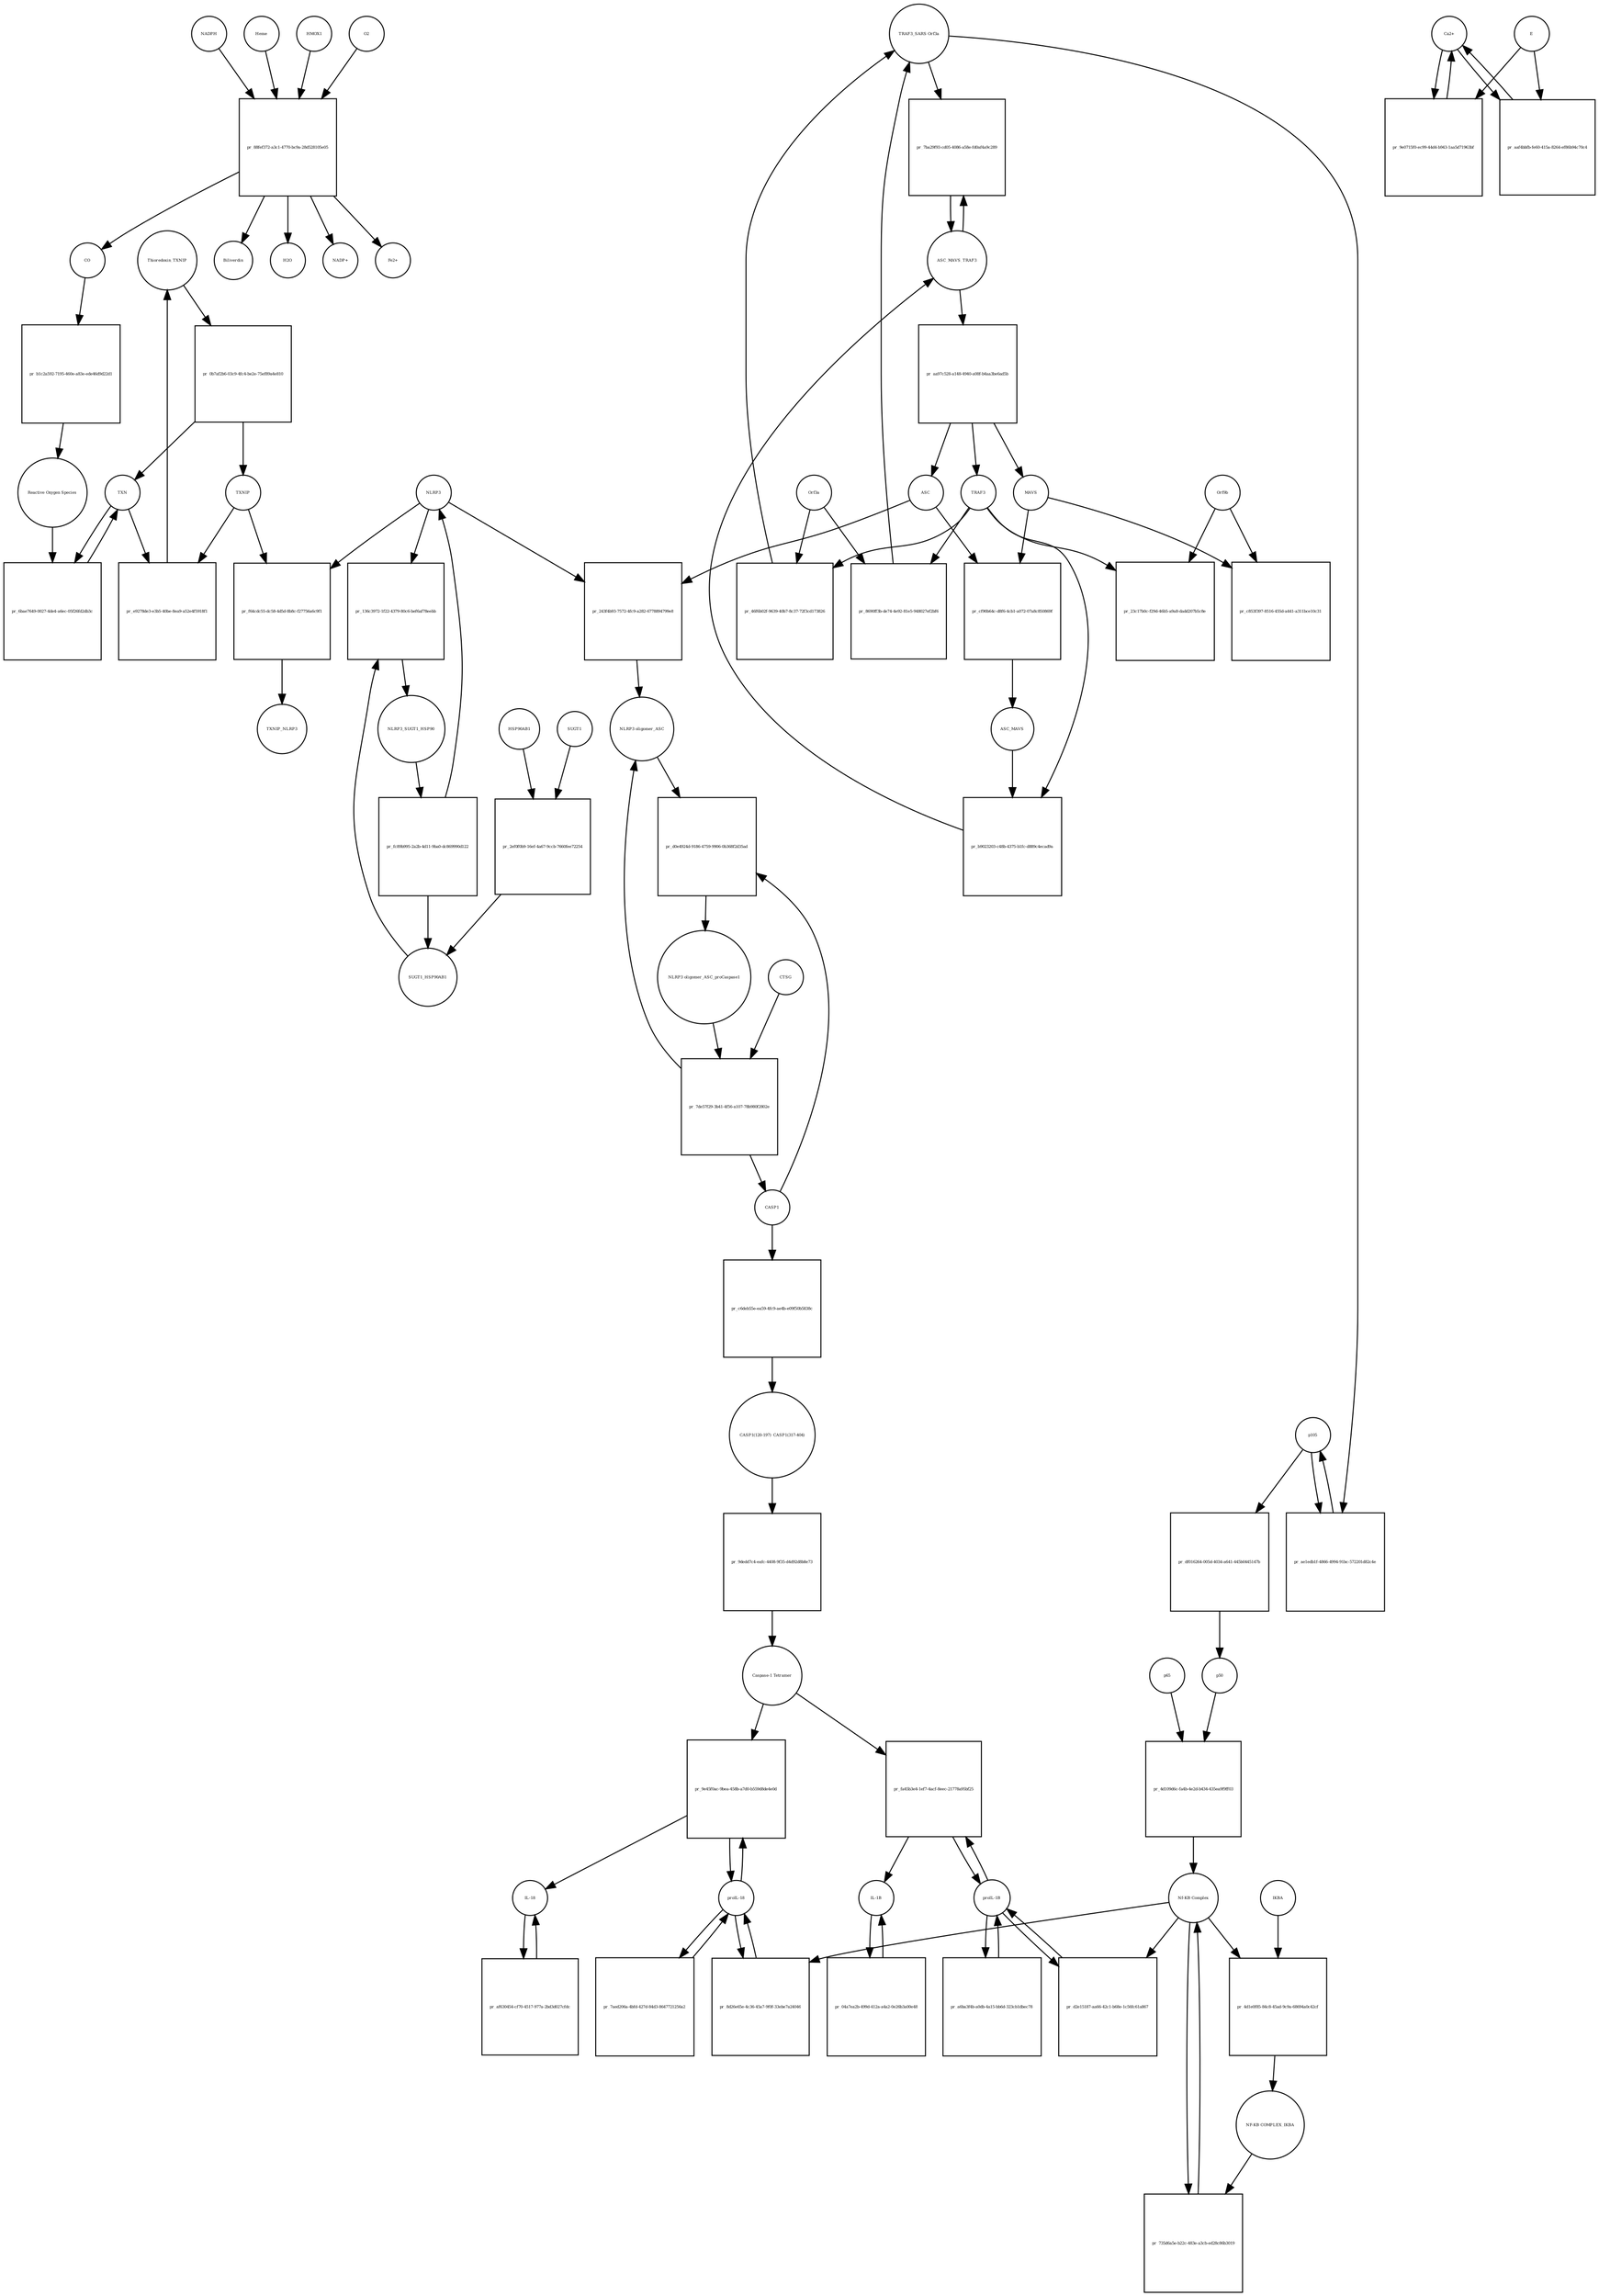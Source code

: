 strict digraph  {
Thioredoxin_TXNIP [annotation="urn_miriam_uniprot_P10599|urn_miriam_uniprot_Q9H3M7", bipartite=0, cls=complex, fontsize=4, label=Thioredoxin_TXNIP, shape=circle];
"pr_0b7af2b6-03c9-4fc4-be2e-75ef89a4e810" [annotation="", bipartite=1, cls=process, fontsize=4, label="pr_0b7af2b6-03c9-4fc4-be2e-75ef89a4e810", shape=square];
TXNIP [annotation=urn_miriam_uniprot_Q9H3M7, bipartite=0, cls=macromolecule, fontsize=4, label=TXNIP, shape=circle];
TXN [annotation=urn_miriam_uniprot_P10599, bipartite=0, cls=macromolecule, fontsize=4, label=TXN, shape=circle];
"pr_6bae7649-0027-4de4-a6ec-05f26fd2db3c" [annotation="", bipartite=1, cls=process, fontsize=4, label="pr_6bae7649-0027-4de4-a6ec-05f26fd2db3c", shape=square];
"Reactive Oxygen Species" [annotation="urn_miriam_obo.chebi_CHEBI%3A26523", bipartite=0, cls="simple chemical", fontsize=4, label="Reactive Oxygen Species", shape=circle];
"pr_e9278de3-e3b5-40be-8ea9-a52e4f5918f1" [annotation="", bipartite=1, cls=process, fontsize=4, label="pr_e9278de3-e3b5-40be-8ea9-a52e4f5918f1", shape=square];
HSP90AB1 [annotation=urn_miriam_uniprot_P08238, bipartite=0, cls=macromolecule, fontsize=4, label=HSP90AB1, shape=circle];
"pr_2ef0f0b9-16ef-4a67-9ccb-7660fee72254" [annotation="", bipartite=1, cls=process, fontsize=4, label="pr_2ef0f0b9-16ef-4a67-9ccb-7660fee72254", shape=square];
SUGT1 [annotation=urn_miriam_uniprot_Q9Y2Z0, bipartite=0, cls=macromolecule, fontsize=4, label=SUGT1, shape=circle];
SUGT1_HSP90AB1 [annotation="urn_miriam_uniprot_P08238|urn_miriam_uniprot_Q9Y2Z0", bipartite=0, cls=complex, fontsize=4, label=SUGT1_HSP90AB1, shape=circle];
NLRP3 [annotation=urn_miriam_uniprot_Q96P20, bipartite=0, cls=macromolecule, fontsize=4, label=NLRP3, shape=circle];
"pr_f64cdc55-dc58-4d5d-8b8c-f27756a6c9f1" [annotation="", bipartite=1, cls=process, fontsize=4, label="pr_f64cdc55-dc58-4d5d-8b8c-f27756a6c9f1", shape=square];
TXNIP_NLRP3 [annotation="urn_miriam_uniprot_Q9H3M7|urn_miriam_uniprot_Q96P20", bipartite=0, cls=complex, fontsize=4, label=TXNIP_NLRP3, shape=circle];
"NLRP3 oligomer_ASC_proCaspase1" [annotation="urn_miriam_uniprot_P29466|urn_miriam_uniprot_Q9ULZ3|urn_miriam_uniprot_Q96P20", bipartite=0, cls=complex, fontsize=4, label="NLRP3 oligomer_ASC_proCaspase1", shape=circle];
"pr_7de57f29-3b41-4f56-a107-78b980f2802e" [annotation="", bipartite=1, cls=process, fontsize=4, label="pr_7de57f29-3b41-4f56-a107-78b980f2802e", shape=square];
CASP1 [annotation=urn_miriam_uniprot_P29466, bipartite=0, cls=macromolecule, fontsize=4, label=CASP1, shape=circle];
CTSG [annotation=urn_miriam_uniprot_P08311, bipartite=0, cls=macromolecule, fontsize=4, label=CTSG, shape=circle];
"NLRP3 oligomer_ASC" [annotation="urn_miriam_uniprot_Q9ULZ3|urn_miriam_uniprot_Q96P20", bipartite=0, cls=complex, fontsize=4, label="NLRP3 oligomer_ASC", shape=circle];
"pr_c6deb55e-ea59-4fc9-ae4b-e09f50b5838c" [annotation="", bipartite=1, cls=process, fontsize=4, label="pr_c6deb55e-ea59-4fc9-ae4b-e09f50b5838c", shape=square];
"CASP1(120-197)_CASP1(317-404)" [annotation=urn_miriam_uniprot_P29466, bipartite=0, cls=complex, fontsize=4, label="CASP1(120-197)_CASP1(317-404)", shape=circle];
"pr_9dedd7c4-eafc-4408-9f35-d4d92d8b8e73" [annotation="", bipartite=1, cls=process, fontsize=4, label="pr_9dedd7c4-eafc-4408-9f35-d4d92d8b8e73", shape=square];
"Caspase-1 Tetramer" [annotation=urn_miriam_uniprot_P29466, bipartite=0, cls="complex multimer", fontsize=4, label="Caspase-1 Tetramer", shape=circle];
"proIL-1B" [annotation=urn_miriam_uniprot_P01584, bipartite=0, cls=macromolecule, fontsize=4, label="proIL-1B", shape=circle];
"pr_fa45b3e4-1ef7-4acf-8eec-21778a95bf25" [annotation="", bipartite=1, cls=process, fontsize=4, label="pr_fa45b3e4-1ef7-4acf-8eec-21778a95bf25", shape=square];
"IL-1B" [annotation=urn_miriam_uniprot_P01584, bipartite=0, cls=macromolecule, fontsize=4, label="IL-1B", shape=circle];
"pr_04a7ea2b-499d-412a-a4a2-0e26b3a00e48" [annotation="", bipartite=1, cls="omitted process", fontsize=4, label="pr_04a7ea2b-499d-412a-a4a2-0e26b3a00e48", shape=square];
"proIL-18" [annotation=urn_miriam_uniprot_Q14116, bipartite=0, cls=macromolecule, fontsize=4, label="proIL-18", shape=circle];
"pr_9e45f0ac-9bea-458b-a7d0-b559d8de4e0d" [annotation="", bipartite=1, cls=process, fontsize=4, label="pr_9e45f0ac-9bea-458b-a7d0-b559d8de4e0d", shape=square];
"IL-18" [annotation=urn_miriam_uniprot_Q14116, bipartite=0, cls=macromolecule, fontsize=4, label="IL-18", shape=circle];
"pr_af630454-cf70-4517-977a-2bd3d027cfdc" [annotation="", bipartite=1, cls="omitted process", fontsize=4, label="pr_af630454-cf70-4517-977a-2bd3d027cfdc", shape=square];
"pr_d0e4924d-9186-4759-9906-0b368f2d35ad" [annotation="", bipartite=1, cls=process, fontsize=4, label="pr_d0e4924d-9186-4759-9906-0b368f2d35ad", shape=square];
"pr_d2e15187-aa66-42c1-b68e-1c56fc61a867" [annotation="", bipartite=1, cls=process, fontsize=4, label="pr_d2e15187-aa66-42c1-b68e-1c56fc61a867", shape=square];
"Nf-KB Complex" [annotation="urn_miriam_uniprot_P19838|urn_miriam_uniprot_Q00653", bipartite=0, cls=complex, fontsize=4, label="Nf-KB Complex", shape=circle];
"pr_8d26e65e-4c36-45a7-9f0f-33ebe7a24046" [annotation="", bipartite=1, cls=process, fontsize=4, label="pr_8d26e65e-4c36-45a7-9f0f-33ebe7a24046", shape=square];
p50 [annotation=urn_miriam_uniprot_P19838, bipartite=0, cls=macromolecule, fontsize=4, label=p50, shape=circle];
"pr_4d109d6c-fa4b-4e2d-b434-435ea9f9ff03" [annotation="", bipartite=1, cls=process, fontsize=4, label="pr_4d109d6c-fa4b-4e2d-b434-435ea9f9ff03", shape=square];
p65 [annotation=urn_miriam_uniprot_Q00653, bipartite=0, cls=macromolecule, fontsize=4, label=p65, shape=circle];
Orf3a [annotation="urn_miriam_uniprot_P59632|urn_miriam_taxonomy_694009", bipartite=0, cls=macromolecule, fontsize=4, label=Orf3a, shape=circle];
"pr_8690ff3b-de74-4e92-81e5-948027ef2bf6" [annotation="", bipartite=1, cls=process, fontsize=4, label="pr_8690ff3b-de74-4e92-81e5-948027ef2bf6", shape=square];
TRAF3 [annotation=urn_miriam_uniprot_Q13114, bipartite=0, cls=macromolecule, fontsize=4, label=TRAF3, shape=circle];
"TRAF3_SARS Orf3a" [annotation="urn_miriam_uniprot_P59632|urn_miriam_uniprot_Q13114|urn_miriam_taxonomy_694009", bipartite=0, cls=complex, fontsize=4, label="TRAF3_SARS Orf3a", shape=circle];
p105 [annotation=urn_miriam_uniprot_P19838, bipartite=0, cls=macromolecule, fontsize=4, label=p105, shape=circle];
"pr_df016264-005d-4034-a641-445b0445147b" [annotation="", bipartite=1, cls="omitted process", fontsize=4, label="pr_df016264-005d-4034-a641-445b0445147b", shape=square];
ASC [annotation=urn_miriam_uniprot_Q9ULZ3, bipartite=0, cls=macromolecule, fontsize=4, label=ASC, shape=circle];
"pr_243f4b93-7572-4fc9-a282-6778894799e8" [annotation="", bipartite=1, cls=process, fontsize=4, label="pr_243f4b93-7572-4fc9-a282-6778894799e8", shape=square];
IKBA [annotation="", bipartite=0, cls=macromolecule, fontsize=4, label=IKBA, shape=circle];
"pr_4d1e0f85-84c8-45ad-9c9a-68694a0c42cf" [annotation="", bipartite=1, cls=process, fontsize=4, label="pr_4d1e0f85-84c8-45ad-9c9a-68694a0c42cf", shape=square];
"NF-KB COMPLEX_IKBA" [annotation=urn_miriam_uniprot_P19838, bipartite=0, cls=complex, fontsize=4, label="NF-KB COMPLEX_IKBA", shape=circle];
"pr_735d6a5e-b22c-483e-a3cb-ed28c86b3019" [annotation="", bipartite=1, cls=process, fontsize=4, label="pr_735d6a5e-b22c-483e-a3cb-ed28c86b3019", shape=square];
NLRP3_SUGT1_HSP90 [annotation="urn_miriam_uniprot_P08238|urn_miriam_uniprot_Q96P20|urn_miriam_uniprot_Q9Y2Z0", bipartite=0, cls=complex, fontsize=4, label=NLRP3_SUGT1_HSP90, shape=circle];
"pr_fc89b995-2a2b-4d11-9ba0-dc869990d122" [annotation="", bipartite=1, cls="omitted process", fontsize=4, label="pr_fc89b995-2a2b-4d11-9ba0-dc869990d122", shape=square];
"pr_cf90b64c-d8f6-4cb1-a072-07a8c850869f" [annotation="", bipartite=1, cls=process, fontsize=4, label="pr_cf90b64c-d8f6-4cb1-a072-07a8c850869f", shape=square];
ASC_MAVS [annotation=urn_miriam_uniprot_Q9ULZ3, bipartite=0, cls=complex, fontsize=4, label=ASC_MAVS, shape=circle];
MAVS [annotation=urn_miriam_uniprot_Q7Z434, bipartite=0, cls=macromolecule, fontsize=4, label=MAVS, shape=circle];
"pr_b9023203-c48b-4375-b1fc-d889c4ecad9a" [annotation="", bipartite=1, cls=process, fontsize=4, label="pr_b9023203-c48b-4375-b1fc-d889c4ecad9a", shape=square];
ASC_MAVS_TRAF3 [annotation="urn_miriam_pubmed_25847972|urn_miriam_uniprot_Q9ULZ3|urn_miriam_uniprot_Q13114", bipartite=0, cls=complex, fontsize=4, label=ASC_MAVS_TRAF3, shape=circle];
"pr_aa97c528-a148-4940-a08f-b4aa3be6ad5b" [annotation="", bipartite=1, cls=process, fontsize=4, label="pr_aa97c528-a148-4940-a08f-b4aa3be6ad5b", shape=square];
"pr_7ba29f93-cd05-4086-a58e-fd0af4a9c289" [annotation="", bipartite=1, cls="omitted process", fontsize=4, label="pr_7ba29f93-cd05-4086-a58e-fd0af4a9c289", shape=square];
"pr_136c3972-1f22-4379-80c6-bef6af78eebb" [annotation="", bipartite=1, cls=process, fontsize=4, label="pr_136c3972-1f22-4379-80c6-bef6af78eebb", shape=square];
"pr_a6ba3f4b-a0db-4a15-bb6d-323cb1dbec78" [annotation="", bipartite=1, cls=process, fontsize=4, label="pr_a6ba3f4b-a0db-4a15-bb6d-323cb1dbec78", shape=square];
"pr_7aed206a-4bfd-427d-84d3-8647721256a2" [annotation="", bipartite=1, cls=process, fontsize=4, label="pr_7aed206a-4bfd-427d-84d3-8647721256a2", shape=square];
"Ca2+" [annotation="urn_miriam_obo.chebi_CHEBI%3A29108", bipartite=0, cls="simple chemical", fontsize=4, label="Ca2+", shape=circle];
"pr_9e0715f0-ec99-44d4-b943-1aa5d71963bf" [annotation="", bipartite=1, cls=process, fontsize=4, label="pr_9e0715f0-ec99-44d4-b943-1aa5d71963bf", shape=square];
E [annotation="urn_miriam_uniprot_P59637|urn_miriam_taxonomy_694009", bipartite=0, cls=macromolecule, fontsize=4, label=E, shape=circle];
"pr_aaf4bbfb-fe60-415a-8264-ef86b94c70c4" [annotation="", bipartite=1, cls=process, fontsize=4, label="pr_aaf4bbfb-fe60-415a-8264-ef86b94c70c4", shape=square];
"pr_46f6b02f-9639-40b7-8c37-72f3cd173826" [annotation="", bipartite=1, cls=process, fontsize=4, label="pr_46f6b02f-9639-40b7-8c37-72f3cd173826", shape=square];
"pr_ae1edb1f-4866-4994-91bc-572201d82c4e" [annotation="", bipartite=1, cls="omitted process", fontsize=4, label="pr_ae1edb1f-4866-4994-91bc-572201d82c4e", shape=square];
Heme [annotation="urn_miriam_obo.chebi_CHEBI%3A30413", bipartite=0, cls="simple chemical", fontsize=4, label=Heme, shape=circle];
"pr_88fef372-a3c1-4770-bc9a-28d528105e05" [annotation="", bipartite=1, cls=process, fontsize=4, label="pr_88fef372-a3c1-4770-bc9a-28d528105e05", shape=square];
Biliverdin [annotation="urn_miriam_obo.chebi_CHEBI%3A17033", bipartite=0, cls="simple chemical", fontsize=4, label=Biliverdin, shape=circle];
HMOX1 [annotation=urn_miriam_uniprot_P09601, bipartite=0, cls=macromolecule, fontsize=4, label=HMOX1, shape=circle];
O2 [annotation="urn_miriam_obo.chebi_CHEBI%3A15379", bipartite=0, cls="simple chemical", fontsize=4, label=O2, shape=circle];
NADPH [annotation="urn_miriam_obo.chebi_CHEBI%3A16474", bipartite=0, cls="simple chemical", fontsize=4, label=NADPH, shape=circle];
H2O [annotation="urn_miriam_obo.chebi_CHEBI%3A15377", bipartite=0, cls="simple chemical", fontsize=4, label=H2O, shape=circle];
"NADP+" [annotation="urn_miriam_obo.chebi_CHEBI%3A18009", bipartite=0, cls="simple chemical", fontsize=4, label="NADP+", shape=circle];
CO [annotation="urn_miriam_obo.chebi_CHEBI%3A17245", bipartite=0, cls="simple chemical", fontsize=4, label=CO, shape=circle];
"Fe2+" [annotation="urn_miriam_obo.chebi_CHEBI%3A29033", bipartite=0, cls="simple chemical", fontsize=4, label="Fe2+", shape=circle];
"pr_b1c2a592-7195-460e-a83e-ede46d9d22d1" [annotation="", bipartite=1, cls=process, fontsize=4, label="pr_b1c2a592-7195-460e-a83e-ede46d9d22d1", shape=square];
"pr_c853f397-8516-455d-a441-a311bce10c31" [annotation="", bipartite=1, cls=process, fontsize=4, label="pr_c853f397-8516-455d-a441-a311bce10c31", shape=square];
Orf9b [annotation="urn_miriam_taxonomy_694009|urn_miriam_uniprot_P59636", bipartite=0, cls=macromolecule, fontsize=4, label=Orf9b, shape=circle];
"pr_23c17b0c-f29d-46b5-a9a8-dadd207b5c8e" [annotation="", bipartite=1, cls=process, fontsize=4, label="pr_23c17b0c-f29d-46b5-a9a8-dadd207b5c8e", shape=square];
Thioredoxin_TXNIP -> "pr_0b7af2b6-03c9-4fc4-be2e-75ef89a4e810"  [annotation="", interaction_type=consumption];
"pr_0b7af2b6-03c9-4fc4-be2e-75ef89a4e810" -> TXNIP  [annotation="", interaction_type=production];
"pr_0b7af2b6-03c9-4fc4-be2e-75ef89a4e810" -> TXN  [annotation="", interaction_type=production];
TXNIP -> "pr_e9278de3-e3b5-40be-8ea9-a52e4f5918f1"  [annotation="", interaction_type=consumption];
TXNIP -> "pr_f64cdc55-dc58-4d5d-8b8c-f27756a6c9f1"  [annotation="", interaction_type=consumption];
TXN -> "pr_6bae7649-0027-4de4-a6ec-05f26fd2db3c"  [annotation="", interaction_type=consumption];
TXN -> "pr_e9278de3-e3b5-40be-8ea9-a52e4f5918f1"  [annotation="", interaction_type=consumption];
"pr_6bae7649-0027-4de4-a6ec-05f26fd2db3c" -> TXN  [annotation="", interaction_type=production];
"Reactive Oxygen Species" -> "pr_6bae7649-0027-4de4-a6ec-05f26fd2db3c"  [annotation="", interaction_type="necessary stimulation"];
"pr_e9278de3-e3b5-40be-8ea9-a52e4f5918f1" -> Thioredoxin_TXNIP  [annotation="", interaction_type=production];
HSP90AB1 -> "pr_2ef0f0b9-16ef-4a67-9ccb-7660fee72254"  [annotation="", interaction_type=consumption];
"pr_2ef0f0b9-16ef-4a67-9ccb-7660fee72254" -> SUGT1_HSP90AB1  [annotation="", interaction_type=production];
SUGT1 -> "pr_2ef0f0b9-16ef-4a67-9ccb-7660fee72254"  [annotation="", interaction_type=consumption];
SUGT1_HSP90AB1 -> "pr_136c3972-1f22-4379-80c6-bef6af78eebb"  [annotation="", interaction_type=consumption];
NLRP3 -> "pr_f64cdc55-dc58-4d5d-8b8c-f27756a6c9f1"  [annotation="", interaction_type=consumption];
NLRP3 -> "pr_243f4b93-7572-4fc9-a282-6778894799e8"  [annotation="", interaction_type=consumption];
NLRP3 -> "pr_136c3972-1f22-4379-80c6-bef6af78eebb"  [annotation="", interaction_type=consumption];
"pr_f64cdc55-dc58-4d5d-8b8c-f27756a6c9f1" -> TXNIP_NLRP3  [annotation="", interaction_type=production];
"NLRP3 oligomer_ASC_proCaspase1" -> "pr_7de57f29-3b41-4f56-a107-78b980f2802e"  [annotation="", interaction_type=consumption];
"pr_7de57f29-3b41-4f56-a107-78b980f2802e" -> CASP1  [annotation="", interaction_type=production];
"pr_7de57f29-3b41-4f56-a107-78b980f2802e" -> "NLRP3 oligomer_ASC"  [annotation="", interaction_type=production];
CASP1 -> "pr_c6deb55e-ea59-4fc9-ae4b-e09f50b5838c"  [annotation="", interaction_type=consumption];
CASP1 -> "pr_d0e4924d-9186-4759-9906-0b368f2d35ad"  [annotation="", interaction_type=consumption];
CTSG -> "pr_7de57f29-3b41-4f56-a107-78b980f2802e"  [annotation="", interaction_type=catalysis];
"NLRP3 oligomer_ASC" -> "pr_d0e4924d-9186-4759-9906-0b368f2d35ad"  [annotation="", interaction_type=consumption];
"pr_c6deb55e-ea59-4fc9-ae4b-e09f50b5838c" -> "CASP1(120-197)_CASP1(317-404)"  [annotation="", interaction_type=production];
"CASP1(120-197)_CASP1(317-404)" -> "pr_9dedd7c4-eafc-4408-9f35-d4d92d8b8e73"  [annotation="", interaction_type=consumption];
"pr_9dedd7c4-eafc-4408-9f35-d4d92d8b8e73" -> "Caspase-1 Tetramer"  [annotation="", interaction_type=production];
"Caspase-1 Tetramer" -> "pr_fa45b3e4-1ef7-4acf-8eec-21778a95bf25"  [annotation="", interaction_type=catalysis];
"Caspase-1 Tetramer" -> "pr_9e45f0ac-9bea-458b-a7d0-b559d8de4e0d"  [annotation="", interaction_type=catalysis];
"proIL-1B" -> "pr_fa45b3e4-1ef7-4acf-8eec-21778a95bf25"  [annotation="", interaction_type=consumption];
"proIL-1B" -> "pr_d2e15187-aa66-42c1-b68e-1c56fc61a867"  [annotation="", interaction_type=consumption];
"proIL-1B" -> "pr_a6ba3f4b-a0db-4a15-bb6d-323cb1dbec78"  [annotation="", interaction_type=consumption];
"pr_fa45b3e4-1ef7-4acf-8eec-21778a95bf25" -> "IL-1B"  [annotation="", interaction_type=production];
"pr_fa45b3e4-1ef7-4acf-8eec-21778a95bf25" -> "proIL-1B"  [annotation="", interaction_type=production];
"IL-1B" -> "pr_04a7ea2b-499d-412a-a4a2-0e26b3a00e48"  [annotation="", interaction_type=consumption];
"pr_04a7ea2b-499d-412a-a4a2-0e26b3a00e48" -> "IL-1B"  [annotation="", interaction_type=production];
"proIL-18" -> "pr_9e45f0ac-9bea-458b-a7d0-b559d8de4e0d"  [annotation="", interaction_type=consumption];
"proIL-18" -> "pr_8d26e65e-4c36-45a7-9f0f-33ebe7a24046"  [annotation="", interaction_type=consumption];
"proIL-18" -> "pr_7aed206a-4bfd-427d-84d3-8647721256a2"  [annotation="", interaction_type=consumption];
"pr_9e45f0ac-9bea-458b-a7d0-b559d8de4e0d" -> "IL-18"  [annotation="", interaction_type=production];
"pr_9e45f0ac-9bea-458b-a7d0-b559d8de4e0d" -> "proIL-18"  [annotation="", interaction_type=production];
"IL-18" -> "pr_af630454-cf70-4517-977a-2bd3d027cfdc"  [annotation="", interaction_type=consumption];
"pr_af630454-cf70-4517-977a-2bd3d027cfdc" -> "IL-18"  [annotation="", interaction_type=production];
"pr_d0e4924d-9186-4759-9906-0b368f2d35ad" -> "NLRP3 oligomer_ASC_proCaspase1"  [annotation="", interaction_type=production];
"pr_d2e15187-aa66-42c1-b68e-1c56fc61a867" -> "proIL-1B"  [annotation="", interaction_type=production];
"Nf-KB Complex" -> "pr_d2e15187-aa66-42c1-b68e-1c56fc61a867"  [annotation=urn_miriam_pubmed_31034780, interaction_type=catalysis];
"Nf-KB Complex" -> "pr_8d26e65e-4c36-45a7-9f0f-33ebe7a24046"  [annotation=urn_miriam_pubmed_31034780, interaction_type=catalysis];
"Nf-KB Complex" -> "pr_4d1e0f85-84c8-45ad-9c9a-68694a0c42cf"  [annotation="", interaction_type=consumption];
"Nf-KB Complex" -> "pr_735d6a5e-b22c-483e-a3cb-ed28c86b3019"  [annotation="", interaction_type=consumption];
"pr_8d26e65e-4c36-45a7-9f0f-33ebe7a24046" -> "proIL-18"  [annotation="", interaction_type=production];
p50 -> "pr_4d109d6c-fa4b-4e2d-b434-435ea9f9ff03"  [annotation="", interaction_type=consumption];
"pr_4d109d6c-fa4b-4e2d-b434-435ea9f9ff03" -> "Nf-KB Complex"  [annotation="", interaction_type=production];
p65 -> "pr_4d109d6c-fa4b-4e2d-b434-435ea9f9ff03"  [annotation="", interaction_type=consumption];
Orf3a -> "pr_8690ff3b-de74-4e92-81e5-948027ef2bf6"  [annotation="", interaction_type=consumption];
Orf3a -> "pr_46f6b02f-9639-40b7-8c37-72f3cd173826"  [annotation="", interaction_type=consumption];
"pr_8690ff3b-de74-4e92-81e5-948027ef2bf6" -> "TRAF3_SARS Orf3a"  [annotation="", interaction_type=production];
TRAF3 -> "pr_8690ff3b-de74-4e92-81e5-948027ef2bf6"  [annotation="", interaction_type=consumption];
TRAF3 -> "pr_b9023203-c48b-4375-b1fc-d889c4ecad9a"  [annotation="", interaction_type=consumption];
TRAF3 -> "pr_46f6b02f-9639-40b7-8c37-72f3cd173826"  [annotation="", interaction_type=consumption];
TRAF3 -> "pr_23c17b0c-f29d-46b5-a9a8-dadd207b5c8e"  [annotation="", interaction_type=consumption];
"TRAF3_SARS Orf3a" -> "pr_7ba29f93-cd05-4086-a58e-fd0af4a9c289"  [annotation="urn_miriam_pubmed_25847972|urn_miriam_pubmed_31034780|urn_miriam_taxonomy_9606", interaction_type=catalysis];
"TRAF3_SARS Orf3a" -> "pr_ae1edb1f-4866-4994-91bc-572201d82c4e"  [annotation="urn_miriam_pubmed_31034780|urn_miriam_taxonomy_9606", interaction_type=catalysis];
p105 -> "pr_df016264-005d-4034-a641-445b0445147b"  [annotation="", interaction_type=consumption];
p105 -> "pr_ae1edb1f-4866-4994-91bc-572201d82c4e"  [annotation="", interaction_type=consumption];
"pr_df016264-005d-4034-a641-445b0445147b" -> p50  [annotation="", interaction_type=production];
ASC -> "pr_243f4b93-7572-4fc9-a282-6778894799e8"  [annotation="", interaction_type=consumption];
ASC -> "pr_cf90b64c-d8f6-4cb1-a072-07a8c850869f"  [annotation="", interaction_type=consumption];
"pr_243f4b93-7572-4fc9-a282-6778894799e8" -> "NLRP3 oligomer_ASC"  [annotation="", interaction_type=production];
IKBA -> "pr_4d1e0f85-84c8-45ad-9c9a-68694a0c42cf"  [annotation="", interaction_type=consumption];
"pr_4d1e0f85-84c8-45ad-9c9a-68694a0c42cf" -> "NF-KB COMPLEX_IKBA"  [annotation="", interaction_type=production];
"NF-KB COMPLEX_IKBA" -> "pr_735d6a5e-b22c-483e-a3cb-ed28c86b3019"  [annotation="", interaction_type=inhibition];
"pr_735d6a5e-b22c-483e-a3cb-ed28c86b3019" -> "Nf-KB Complex"  [annotation="", interaction_type=production];
NLRP3_SUGT1_HSP90 -> "pr_fc89b995-2a2b-4d11-9ba0-dc869990d122"  [annotation="", interaction_type=consumption];
"pr_fc89b995-2a2b-4d11-9ba0-dc869990d122" -> NLRP3  [annotation="", interaction_type=production];
"pr_fc89b995-2a2b-4d11-9ba0-dc869990d122" -> SUGT1_HSP90AB1  [annotation="", interaction_type=production];
"pr_cf90b64c-d8f6-4cb1-a072-07a8c850869f" -> ASC_MAVS  [annotation="", interaction_type=production];
ASC_MAVS -> "pr_b9023203-c48b-4375-b1fc-d889c4ecad9a"  [annotation="", interaction_type=consumption];
MAVS -> "pr_cf90b64c-d8f6-4cb1-a072-07a8c850869f"  [annotation="", interaction_type=consumption];
MAVS -> "pr_c853f397-8516-455d-a441-a311bce10c31"  [annotation="", interaction_type=consumption];
"pr_b9023203-c48b-4375-b1fc-d889c4ecad9a" -> ASC_MAVS_TRAF3  [annotation="", interaction_type=production];
ASC_MAVS_TRAF3 -> "pr_aa97c528-a148-4940-a08f-b4aa3be6ad5b"  [annotation="", interaction_type=consumption];
ASC_MAVS_TRAF3 -> "pr_7ba29f93-cd05-4086-a58e-fd0af4a9c289"  [annotation="", interaction_type=consumption];
"pr_aa97c528-a148-4940-a08f-b4aa3be6ad5b" -> ASC  [annotation="", interaction_type=production];
"pr_aa97c528-a148-4940-a08f-b4aa3be6ad5b" -> TRAF3  [annotation="", interaction_type=production];
"pr_aa97c528-a148-4940-a08f-b4aa3be6ad5b" -> MAVS  [annotation="", interaction_type=production];
"pr_7ba29f93-cd05-4086-a58e-fd0af4a9c289" -> ASC_MAVS_TRAF3  [annotation="", interaction_type=production];
"pr_136c3972-1f22-4379-80c6-bef6af78eebb" -> NLRP3_SUGT1_HSP90  [annotation="", interaction_type=production];
"pr_a6ba3f4b-a0db-4a15-bb6d-323cb1dbec78" -> "proIL-1B"  [annotation="", interaction_type=production];
"pr_7aed206a-4bfd-427d-84d3-8647721256a2" -> "proIL-18"  [annotation="", interaction_type=production];
"Ca2+" -> "pr_9e0715f0-ec99-44d4-b943-1aa5d71963bf"  [annotation="", interaction_type=consumption];
"Ca2+" -> "pr_aaf4bbfb-fe60-415a-8264-ef86b94c70c4"  [annotation="", interaction_type=consumption];
"pr_9e0715f0-ec99-44d4-b943-1aa5d71963bf" -> "Ca2+"  [annotation="", interaction_type=production];
E -> "pr_9e0715f0-ec99-44d4-b943-1aa5d71963bf"  [annotation="urn_miriam_pubmed_26331680|urn_miriam_doi_10.1016%2Fj.bbrc.2020.05.206|urn_miriam_taxonomy_392815", interaction_type=catalysis];
E -> "pr_aaf4bbfb-fe60-415a-8264-ef86b94c70c4"  [annotation="urn_miriam_pubmed_26331680|urn_miriam_doi_10.1016%2Fj.bbrc.2020.05.206|urn_miriam_taxonomy_392815", interaction_type=catalysis];
"pr_aaf4bbfb-fe60-415a-8264-ef86b94c70c4" -> "Ca2+"  [annotation="", interaction_type=production];
"pr_46f6b02f-9639-40b7-8c37-72f3cd173826" -> "TRAF3_SARS Orf3a"  [annotation="", interaction_type=production];
"pr_ae1edb1f-4866-4994-91bc-572201d82c4e" -> p105  [annotation="", interaction_type=production];
Heme -> "pr_88fef372-a3c1-4770-bc9a-28d528105e05"  [annotation="", interaction_type=consumption];
"pr_88fef372-a3c1-4770-bc9a-28d528105e05" -> Biliverdin  [annotation="", interaction_type=production];
"pr_88fef372-a3c1-4770-bc9a-28d528105e05" -> H2O  [annotation="", interaction_type=production];
"pr_88fef372-a3c1-4770-bc9a-28d528105e05" -> "NADP+"  [annotation="", interaction_type=production];
"pr_88fef372-a3c1-4770-bc9a-28d528105e05" -> CO  [annotation="", interaction_type=production];
"pr_88fef372-a3c1-4770-bc9a-28d528105e05" -> "Fe2+"  [annotation="", interaction_type=production];
HMOX1 -> "pr_88fef372-a3c1-4770-bc9a-28d528105e05"  [annotation="", interaction_type=catalysis];
O2 -> "pr_88fef372-a3c1-4770-bc9a-28d528105e05"  [annotation="", interaction_type=consumption];
NADPH -> "pr_88fef372-a3c1-4770-bc9a-28d528105e05"  [annotation="", interaction_type=consumption];
CO -> "pr_b1c2a592-7195-460e-a83e-ede46d9d22d1"  [annotation="urn_miriam_pubmed_28356568|urn_miriam_pubmed_25770182", interaction_type=inhibition];
"pr_b1c2a592-7195-460e-a83e-ede46d9d22d1" -> "Reactive Oxygen Species"  [annotation="", interaction_type=production];
Orf9b -> "pr_c853f397-8516-455d-a441-a311bce10c31"  [annotation="urn_miriam_doi_10.4049%2Fjimmunol.1303196", interaction_type=catalysis];
Orf9b -> "pr_23c17b0c-f29d-46b5-a9a8-dadd207b5c8e"  [annotation="urn_miriam_doi_10.4049%2Fjimmunol.1303196", interaction_type=catalysis];
}
